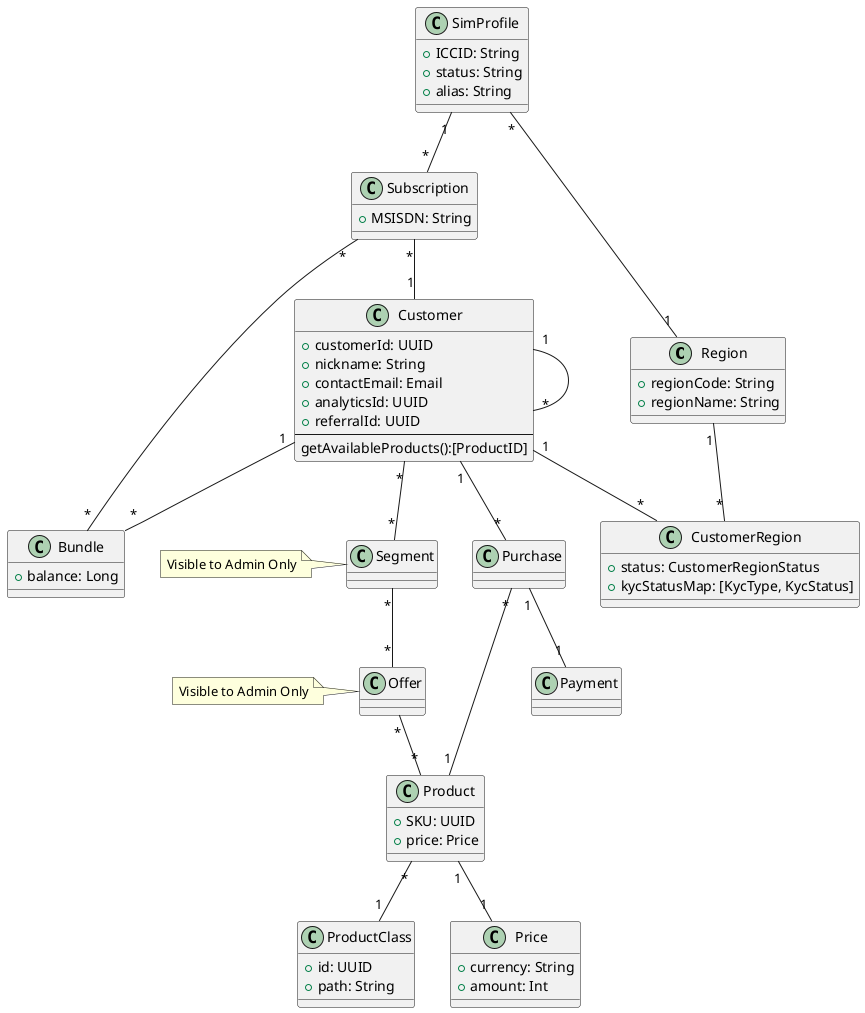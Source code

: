 @startuml

class Region {
  + regionCode: String
  + regionName: String
}

class CustomerRegion {
  + status: CustomerRegionStatus
  + kycStatusMap: [KycType, KycStatus]
}

class Customer {
  + customerId: UUID
  + nickname: String
  + contactEmail: Email
  + analyticsId: UUID
  + referralId: UUID
--
  getAvailableProducts():[ProductID]
}

class Bundle {
  + balance: Long
}

class SimProfile {
  + ICCID: String
  + status: String
  + alias: String
}

class Subscription {
 + MSISDN: String
}

class Segment
note left: Visible to Admin Only

class Offer
note left: Visible to Admin Only

class ProductClass {
  + id: UUID
  + path: String
}

class Price {
  + currency: String
  + amount: Int
}

class Product {
  + SKU: UUID
  + price: Price
}

Customer "1" -- "*" Customer
Customer "1" -- "*" CustomerRegion
Region "1" -- "*" CustomerRegion
Customer "1" -- "*" Bundle
SimProfile "*" -- "1" Region
SimProfile "1" -- "*" Subscription
Subscription "*" -- "1" Customer
Subscription "*" -- "*" Bundle

Customer "*" -- "*" Segment
Segment "*" -- "*" Offer
Offer "*" -- "*" Product
Product "1" -- "1" Price
Product "*" -- "1" ProductClass

Purchase "*" -- "1" Product
Customer "1" -- "*" Purchase
Purchase "1"  -- "1" Payment

@enduml
